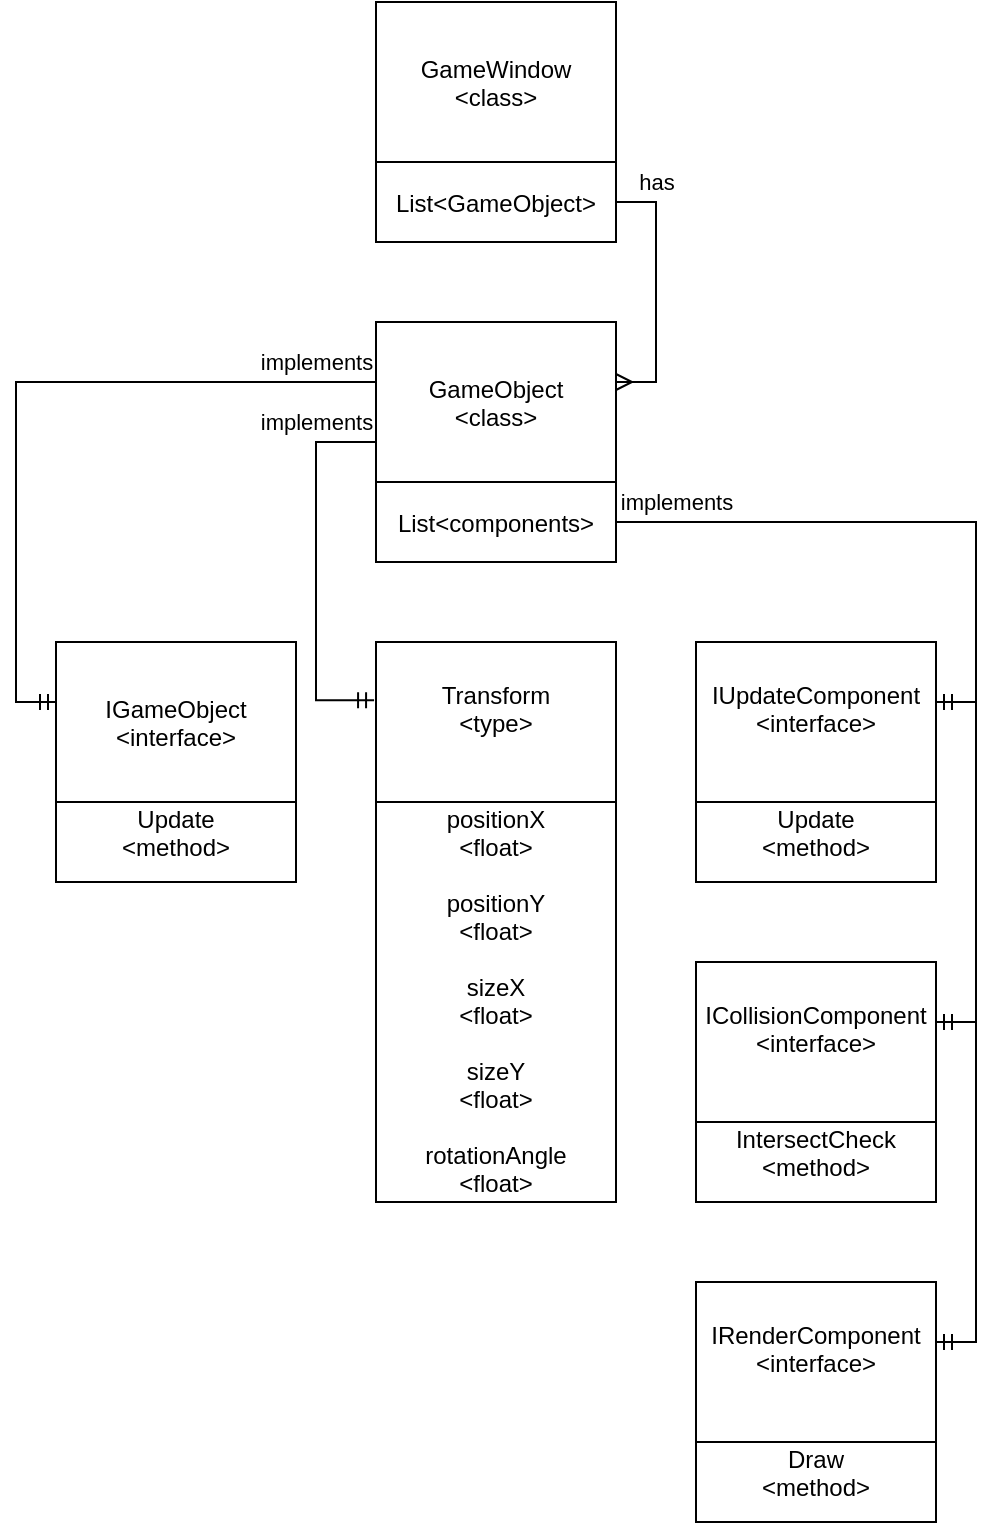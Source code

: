 <mxfile version="13.9.9"><diagram id="YNxYpFm6q_m3GRAi3JjE" name="Page-1"><mxGraphModel dx="1359" dy="803" grid="1" gridSize="10" guides="1" tooltips="1" connect="1" arrows="1" fold="1" page="1" pageScale="1" pageWidth="850" pageHeight="1100" math="0" shadow="0"><root><mxCell id="0"/><mxCell id="1" parent="0"/><mxCell id="-Q1RY8gjQCKd5p0QkSjr-12" value="GameWindow&#xA;&lt;class&gt;" style="swimlane;fontStyle=0;childLayout=stackLayout;horizontal=1;startSize=80;fillColor=none;horizontalStack=0;resizeParent=1;resizeParentMax=0;resizeLast=0;collapsible=1;marginBottom=0;verticalAlign=middle;" vertex="1" parent="1"><mxGeometry x="280" y="120" width="120" height="120" as="geometry"/></mxCell><mxCell id="-Q1RY8gjQCKd5p0QkSjr-13" value="List&lt;GameObject&gt;" style="text;strokeColor=none;fillColor=none;align=center;verticalAlign=middle;spacingLeft=4;spacingRight=4;overflow=hidden;rotatable=0;points=[[0,0.5],[1,0.5]];portConstraint=eastwest;" vertex="1" parent="-Q1RY8gjQCKd5p0QkSjr-12"><mxGeometry y="80" width="120" height="40" as="geometry"/></mxCell><mxCell id="-Q1RY8gjQCKd5p0QkSjr-95" value="implements" style="edgeStyle=orthogonalEdgeStyle;rounded=0;orthogonalLoop=1;jettySize=auto;html=1;exitX=0;exitY=0.5;exitDx=0;exitDy=0;entryX=-0.008;entryY=0.104;entryDx=0;entryDy=0;entryPerimeter=0;startArrow=none;startFill=0;endArrow=ERmandOne;endFill=0;" edge="1" parent="1" source="-Q1RY8gjQCKd5p0QkSjr-25" target="-Q1RY8gjQCKd5p0QkSjr-82"><mxGeometry x="-0.681" y="-10" relative="1" as="geometry"><Array as="points"><mxPoint x="250" y="340"/><mxPoint x="250" y="469"/></Array><mxPoint x="10" y="-10" as="offset"/></mxGeometry></mxCell><mxCell id="-Q1RY8gjQCKd5p0QkSjr-25" value="GameObject&#xA;&lt;class&gt;" style="swimlane;fontStyle=0;childLayout=stackLayout;horizontal=1;startSize=80;fillColor=none;horizontalStack=0;resizeParent=1;resizeParentMax=0;resizeLast=0;collapsible=1;marginBottom=0;verticalAlign=middle;" vertex="1" parent="1"><mxGeometry x="280" y="280" width="120" height="120" as="geometry"/></mxCell><mxCell id="-Q1RY8gjQCKd5p0QkSjr-26" value="List&lt;components&gt;" style="text;strokeColor=none;fillColor=none;align=center;verticalAlign=middle;spacingLeft=4;spacingRight=4;overflow=hidden;rotatable=0;points=[[0,0.5],[1,0.5]];portConstraint=eastwest;" vertex="1" parent="-Q1RY8gjQCKd5p0QkSjr-25"><mxGeometry y="80" width="120" height="40" as="geometry"/></mxCell><mxCell id="-Q1RY8gjQCKd5p0QkSjr-68" value="IRenderComponent&#xA;&lt;interface&gt;&#xA;" style="swimlane;fontStyle=0;childLayout=stackLayout;horizontal=1;startSize=80;fillColor=none;horizontalStack=0;resizeParent=1;resizeParentMax=0;resizeLast=0;collapsible=1;marginBottom=0;verticalAlign=middle;" vertex="1" parent="1"><mxGeometry x="440" y="760" width="120" height="120" as="geometry"/></mxCell><mxCell id="-Q1RY8gjQCKd5p0QkSjr-70" value="Draw&#xA;&lt;method&gt;&#xA;" style="text;strokeColor=none;fillColor=none;align=center;verticalAlign=middle;spacingLeft=4;spacingRight=4;overflow=hidden;rotatable=0;points=[[0,0.5],[1,0.5]];portConstraint=eastwest;" vertex="1" parent="-Q1RY8gjQCKd5p0QkSjr-68"><mxGeometry y="80" width="120" height="40" as="geometry"/></mxCell><mxCell id="-Q1RY8gjQCKd5p0QkSjr-71" value="IUpdateComponent&#xA;&lt;interface&gt;&#xA;" style="swimlane;fontStyle=0;childLayout=stackLayout;horizontal=1;startSize=80;fillColor=none;horizontalStack=0;resizeParent=1;resizeParentMax=0;resizeLast=0;collapsible=1;marginBottom=0;verticalAlign=middle;" vertex="1" parent="1"><mxGeometry x="440" y="440" width="120" height="120" as="geometry"/></mxCell><mxCell id="-Q1RY8gjQCKd5p0QkSjr-72" value="Update&#xA;&lt;method&gt;&#xA;" style="text;strokeColor=none;fillColor=none;align=center;verticalAlign=middle;spacingLeft=4;spacingRight=4;overflow=hidden;rotatable=0;points=[[0,0.5],[1,0.5]];portConstraint=eastwest;" vertex="1" parent="-Q1RY8gjQCKd5p0QkSjr-71"><mxGeometry y="80" width="120" height="40" as="geometry"/></mxCell><mxCell id="-Q1RY8gjQCKd5p0QkSjr-73" value="ICollisionComponent&#xA;&lt;interface&gt;&#xA;" style="swimlane;fontStyle=0;childLayout=stackLayout;horizontal=1;startSize=80;fillColor=none;horizontalStack=0;resizeParent=1;resizeParentMax=0;resizeLast=0;collapsible=1;marginBottom=0;verticalAlign=middle;" vertex="1" parent="1"><mxGeometry x="440" y="600" width="120" height="120" as="geometry"/></mxCell><mxCell id="-Q1RY8gjQCKd5p0QkSjr-74" value="IntersectCheck&#xA;&lt;method&gt;&#xA;" style="text;strokeColor=none;fillColor=none;align=center;verticalAlign=middle;spacingLeft=4;spacingRight=4;overflow=hidden;rotatable=0;points=[[0,0.5],[1,0.5]];portConstraint=eastwest;" vertex="1" parent="-Q1RY8gjQCKd5p0QkSjr-73"><mxGeometry y="80" width="120" height="40" as="geometry"/></mxCell><mxCell id="-Q1RY8gjQCKd5p0QkSjr-82" value="Transform&#xA;&lt;type&gt;&#xA;" style="swimlane;fontStyle=0;childLayout=stackLayout;horizontal=1;startSize=80;fillColor=none;horizontalStack=0;resizeParent=1;resizeParentMax=0;resizeLast=0;collapsible=1;marginBottom=0;verticalAlign=middle;" vertex="1" parent="1"><mxGeometry x="280" y="440" width="120" height="280" as="geometry"/></mxCell><mxCell id="-Q1RY8gjQCKd5p0QkSjr-83" value="positionX&#xA;&lt;float&gt;&#xA;&#xA;positionY&#xA;&lt;float&gt;&#xA;&#xA;sizeX&#xA;&lt;float&gt;&#xA;&#xA;sizeY&#xA;&lt;float&gt;&#xA;&#xA;rotationAngle&#xA;&lt;float&gt;&#xA;" style="text;strokeColor=none;fillColor=none;align=center;verticalAlign=middle;spacingLeft=4;spacingRight=4;overflow=hidden;rotatable=0;points=[[0,0.5],[1,0.5]];portConstraint=eastwest;" vertex="1" parent="-Q1RY8gjQCKd5p0QkSjr-82"><mxGeometry y="80" width="120" height="200" as="geometry"/></mxCell><mxCell id="-Q1RY8gjQCKd5p0QkSjr-88" value="IGameObject&#xA;&lt;interface&gt;" style="swimlane;fontStyle=0;childLayout=stackLayout;horizontal=1;startSize=80;fillColor=none;horizontalStack=0;resizeParent=1;resizeParentMax=0;resizeLast=0;collapsible=1;marginBottom=0;verticalAlign=middle;" vertex="1" parent="1"><mxGeometry x="120" y="440" width="120" height="120" as="geometry"/></mxCell><mxCell id="-Q1RY8gjQCKd5p0QkSjr-89" value="Update&#xA;&lt;method&gt;&#xA;" style="text;strokeColor=none;fillColor=none;align=center;verticalAlign=middle;spacingLeft=4;spacingRight=4;overflow=hidden;rotatable=0;points=[[0,0.5],[1,0.5]];portConstraint=eastwest;" vertex="1" parent="-Q1RY8gjQCKd5p0QkSjr-88"><mxGeometry y="80" width="120" height="40" as="geometry"/></mxCell><mxCell id="-Q1RY8gjQCKd5p0QkSjr-90" value="implements" style="edgeStyle=orthogonalEdgeStyle;rounded=0;orthogonalLoop=1;jettySize=auto;html=1;exitX=1;exitY=0.5;exitDx=0;exitDy=0;entryX=1;entryY=0.25;entryDx=0;entryDy=0;startArrow=none;startFill=0;endArrow=ERmandOne;endFill=0;" edge="1" parent="1" source="-Q1RY8gjQCKd5p0QkSjr-26" target="-Q1RY8gjQCKd5p0QkSjr-73"><mxGeometry x="-0.867" y="10" relative="1" as="geometry"><Array as="points"><mxPoint x="580" y="380"/><mxPoint x="580" y="630"/></Array><mxPoint as="offset"/></mxGeometry></mxCell><mxCell id="-Q1RY8gjQCKd5p0QkSjr-91" value="implements" style="edgeStyle=orthogonalEdgeStyle;rounded=0;orthogonalLoop=1;jettySize=auto;html=1;exitX=0;exitY=0.25;exitDx=0;exitDy=0;entryX=0;entryY=0.25;entryDx=0;entryDy=0;startArrow=none;startFill=0;endArrow=ERmandOne;endFill=0;" edge="1" parent="1" source="-Q1RY8gjQCKd5p0QkSjr-25" target="-Q1RY8gjQCKd5p0QkSjr-88"><mxGeometry x="-0.833" y="-10" relative="1" as="geometry"><mxPoint as="offset"/></mxGeometry></mxCell><mxCell id="-Q1RY8gjQCKd5p0QkSjr-93" style="edgeStyle=orthogonalEdgeStyle;rounded=0;orthogonalLoop=1;jettySize=auto;html=1;exitX=1;exitY=0.5;exitDx=0;exitDy=0;entryX=1;entryY=0.25;entryDx=0;entryDy=0;startArrow=none;startFill=0;endArrow=ERmandOne;endFill=0;" edge="1" parent="1" source="-Q1RY8gjQCKd5p0QkSjr-26" target="-Q1RY8gjQCKd5p0QkSjr-68"><mxGeometry relative="1" as="geometry"><Array as="points"><mxPoint x="580" y="380"/><mxPoint x="580" y="790"/></Array></mxGeometry></mxCell><mxCell id="-Q1RY8gjQCKd5p0QkSjr-94" style="edgeStyle=orthogonalEdgeStyle;rounded=0;orthogonalLoop=1;jettySize=auto;html=1;exitX=1;exitY=0.5;exitDx=0;exitDy=0;entryX=1;entryY=0.25;entryDx=0;entryDy=0;startArrow=none;startFill=0;endArrow=ERmandOne;endFill=0;" edge="1" parent="1" source="-Q1RY8gjQCKd5p0QkSjr-26" target="-Q1RY8gjQCKd5p0QkSjr-71"><mxGeometry relative="1" as="geometry"/></mxCell><mxCell id="-Q1RY8gjQCKd5p0QkSjr-96" value="has" style="edgeStyle=orthogonalEdgeStyle;rounded=0;orthogonalLoop=1;jettySize=auto;html=1;exitX=1;exitY=0.5;exitDx=0;exitDy=0;entryX=1;entryY=0.25;entryDx=0;entryDy=0;startArrow=none;startFill=0;endArrow=ERmany;endFill=0;" edge="1" parent="1" source="-Q1RY8gjQCKd5p0QkSjr-13" target="-Q1RY8gjQCKd5p0QkSjr-25"><mxGeometry x="-0.692" y="-10" relative="1" as="geometry"><mxPoint x="10" y="-10" as="offset"/></mxGeometry></mxCell></root></mxGraphModel></diagram></mxfile>